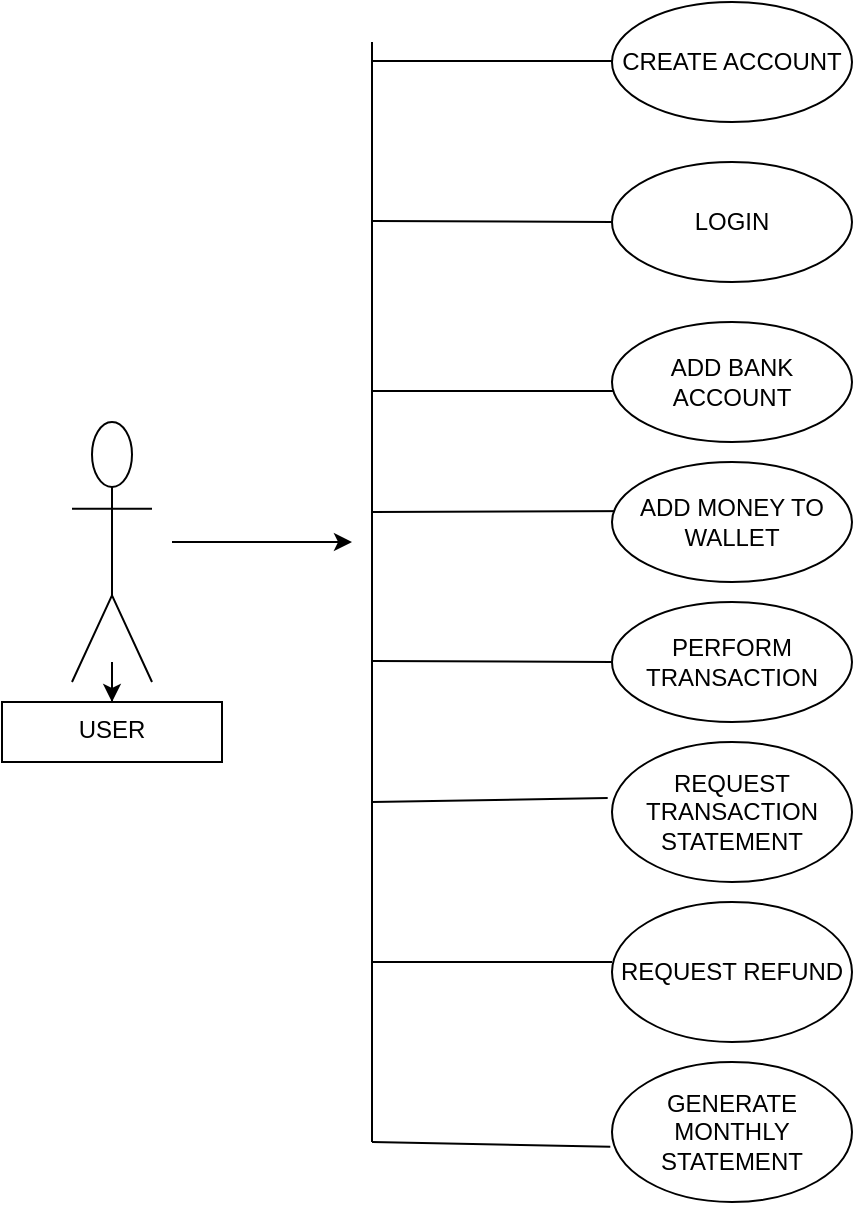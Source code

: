 <mxfile version="23.0.2" type="device">
  <diagram name="Page-1" id="t0e_fr_wTgD__a7qvoS6">
    <mxGraphModel dx="1050" dy="522" grid="1" gridSize="10" guides="1" tooltips="1" connect="1" arrows="1" fold="1" page="1" pageScale="1" pageWidth="827" pageHeight="1169" math="0" shadow="0">
      <root>
        <mxCell id="0" />
        <mxCell id="1" parent="0" />
        <mxCell id="lfM597qQQUqQYlY5xG8M-55" value="" style="edgeStyle=orthogonalEdgeStyle;rounded=0;orthogonalLoop=1;jettySize=auto;html=1;" edge="1" parent="1" source="lfM597qQQUqQYlY5xG8M-1" target="lfM597qQQUqQYlY5xG8M-54">
          <mxGeometry relative="1" as="geometry" />
        </mxCell>
        <mxCell id="lfM597qQQUqQYlY5xG8M-1" value="Actor" style="shape=umlActor;verticalLabelPosition=bottom;verticalAlign=top;html=1;outlineConnect=0;" vertex="1" parent="1">
          <mxGeometry x="60" y="210" width="40" height="130" as="geometry" />
        </mxCell>
        <mxCell id="lfM597qQQUqQYlY5xG8M-19" value="" style="endArrow=none;html=1;rounded=0;" edge="1" parent="1">
          <mxGeometry width="50" height="50" relative="1" as="geometry">
            <mxPoint x="210" y="255" as="sourcePoint" />
            <mxPoint x="350" y="254.5" as="targetPoint" />
            <Array as="points" />
          </mxGeometry>
        </mxCell>
        <mxCell id="lfM597qQQUqQYlY5xG8M-21" value="" style="endArrow=none;html=1;rounded=0;" edge="1" parent="1">
          <mxGeometry width="50" height="50" relative="1" as="geometry">
            <mxPoint x="210" y="570" as="sourcePoint" />
            <mxPoint x="210" y="20" as="targetPoint" />
          </mxGeometry>
        </mxCell>
        <mxCell id="lfM597qQQUqQYlY5xG8M-22" value="" style="endArrow=none;html=1;rounded=0;entryX=0;entryY=0.5;entryDx=0;entryDy=0;" edge="1" parent="1" target="lfM597qQQUqQYlY5xG8M-30">
          <mxGeometry width="50" height="50" relative="1" as="geometry">
            <mxPoint x="210" y="109.5" as="sourcePoint" />
            <mxPoint x="320" y="109.5" as="targetPoint" />
          </mxGeometry>
        </mxCell>
        <mxCell id="lfM597qQQUqQYlY5xG8M-24" value="" style="endArrow=none;html=1;rounded=0;" edge="1" parent="1">
          <mxGeometry width="50" height="50" relative="1" as="geometry">
            <mxPoint x="210" y="194.5" as="sourcePoint" />
            <mxPoint x="340" y="194.5" as="targetPoint" />
            <Array as="points" />
          </mxGeometry>
        </mxCell>
        <mxCell id="lfM597qQQUqQYlY5xG8M-25" value="" style="endArrow=none;html=1;rounded=0;entryX=0;entryY=0.5;entryDx=0;entryDy=0;" edge="1" parent="1" target="lfM597qQQUqQYlY5xG8M-33">
          <mxGeometry width="50" height="50" relative="1" as="geometry">
            <mxPoint x="210" y="329.5" as="sourcePoint" />
            <mxPoint x="320" y="329.5" as="targetPoint" />
          </mxGeometry>
        </mxCell>
        <mxCell id="lfM597qQQUqQYlY5xG8M-28" value="" style="endArrow=none;html=1;rounded=0;" edge="1" parent="1">
          <mxGeometry width="50" height="50" relative="1" as="geometry">
            <mxPoint x="210" y="29.5" as="sourcePoint" />
            <mxPoint x="330" y="29.5" as="targetPoint" />
          </mxGeometry>
        </mxCell>
        <mxCell id="lfM597qQQUqQYlY5xG8M-29" value="CREATE ACCOUNT" style="ellipse;whiteSpace=wrap;html=1;" vertex="1" parent="1">
          <mxGeometry x="330" width="120" height="60" as="geometry" />
        </mxCell>
        <mxCell id="lfM597qQQUqQYlY5xG8M-30" value="LOGIN" style="ellipse;whiteSpace=wrap;html=1;" vertex="1" parent="1">
          <mxGeometry x="330" y="80" width="120" height="60" as="geometry" />
        </mxCell>
        <mxCell id="lfM597qQQUqQYlY5xG8M-31" value="ADD BANK ACCOUNT" style="ellipse;whiteSpace=wrap;html=1;" vertex="1" parent="1">
          <mxGeometry x="330" y="160" width="120" height="60" as="geometry" />
        </mxCell>
        <mxCell id="lfM597qQQUqQYlY5xG8M-32" value="ADD MONEY TO WALLET" style="ellipse;whiteSpace=wrap;html=1;" vertex="1" parent="1">
          <mxGeometry x="330" y="230" width="120" height="60" as="geometry" />
        </mxCell>
        <mxCell id="lfM597qQQUqQYlY5xG8M-33" value="PERFORM TRANSACTION" style="ellipse;whiteSpace=wrap;html=1;" vertex="1" parent="1">
          <mxGeometry x="330" y="300" width="120" height="60" as="geometry" />
        </mxCell>
        <mxCell id="lfM597qQQUqQYlY5xG8M-34" value="REQUEST TRANSACTION STATEMENT" style="ellipse;whiteSpace=wrap;html=1;" vertex="1" parent="1">
          <mxGeometry x="330" y="370" width="120" height="70" as="geometry" />
        </mxCell>
        <mxCell id="lfM597qQQUqQYlY5xG8M-36" value="" style="endArrow=none;html=1;rounded=0;entryX=-0.018;entryY=0.4;entryDx=0;entryDy=0;entryPerimeter=0;" edge="1" parent="1" target="lfM597qQQUqQYlY5xG8M-34">
          <mxGeometry width="50" height="50" relative="1" as="geometry">
            <mxPoint x="210" y="400" as="sourcePoint" />
            <mxPoint x="260" y="350" as="targetPoint" />
          </mxGeometry>
        </mxCell>
        <mxCell id="lfM597qQQUqQYlY5xG8M-37" value="REQUEST REFUND" style="ellipse;whiteSpace=wrap;html=1;" vertex="1" parent="1">
          <mxGeometry x="330" y="450" width="120" height="70" as="geometry" />
        </mxCell>
        <mxCell id="lfM597qQQUqQYlY5xG8M-38" value="" style="endArrow=none;html=1;rounded=0;" edge="1" parent="1">
          <mxGeometry width="50" height="50" relative="1" as="geometry">
            <mxPoint x="210" y="480" as="sourcePoint" />
            <mxPoint x="330" y="480" as="targetPoint" />
          </mxGeometry>
        </mxCell>
        <mxCell id="lfM597qQQUqQYlY5xG8M-39" value="" style="endArrow=none;html=1;rounded=0;entryX=-0.007;entryY=0.606;entryDx=0;entryDy=0;entryPerimeter=0;" edge="1" parent="1" target="lfM597qQQUqQYlY5xG8M-40">
          <mxGeometry width="50" height="50" relative="1" as="geometry">
            <mxPoint x="210" y="570" as="sourcePoint" />
            <mxPoint x="334" y="575" as="targetPoint" />
          </mxGeometry>
        </mxCell>
        <mxCell id="lfM597qQQUqQYlY5xG8M-40" value="GENERATE MONTHLY STATEMENT" style="ellipse;whiteSpace=wrap;html=1;" vertex="1" parent="1">
          <mxGeometry x="330" y="530" width="120" height="70" as="geometry" />
        </mxCell>
        <mxCell id="lfM597qQQUqQYlY5xG8M-53" value="" style="endArrow=classic;html=1;rounded=0;" edge="1" parent="1">
          <mxGeometry width="50" height="50" relative="1" as="geometry">
            <mxPoint x="110" y="270" as="sourcePoint" />
            <mxPoint x="200" y="270" as="targetPoint" />
          </mxGeometry>
        </mxCell>
        <mxCell id="lfM597qQQUqQYlY5xG8M-54" value="USER&lt;br&gt;" style="whiteSpace=wrap;html=1;verticalAlign=top;" vertex="1" parent="1">
          <mxGeometry x="25" y="350" width="110" height="30" as="geometry" />
        </mxCell>
      </root>
    </mxGraphModel>
  </diagram>
</mxfile>
